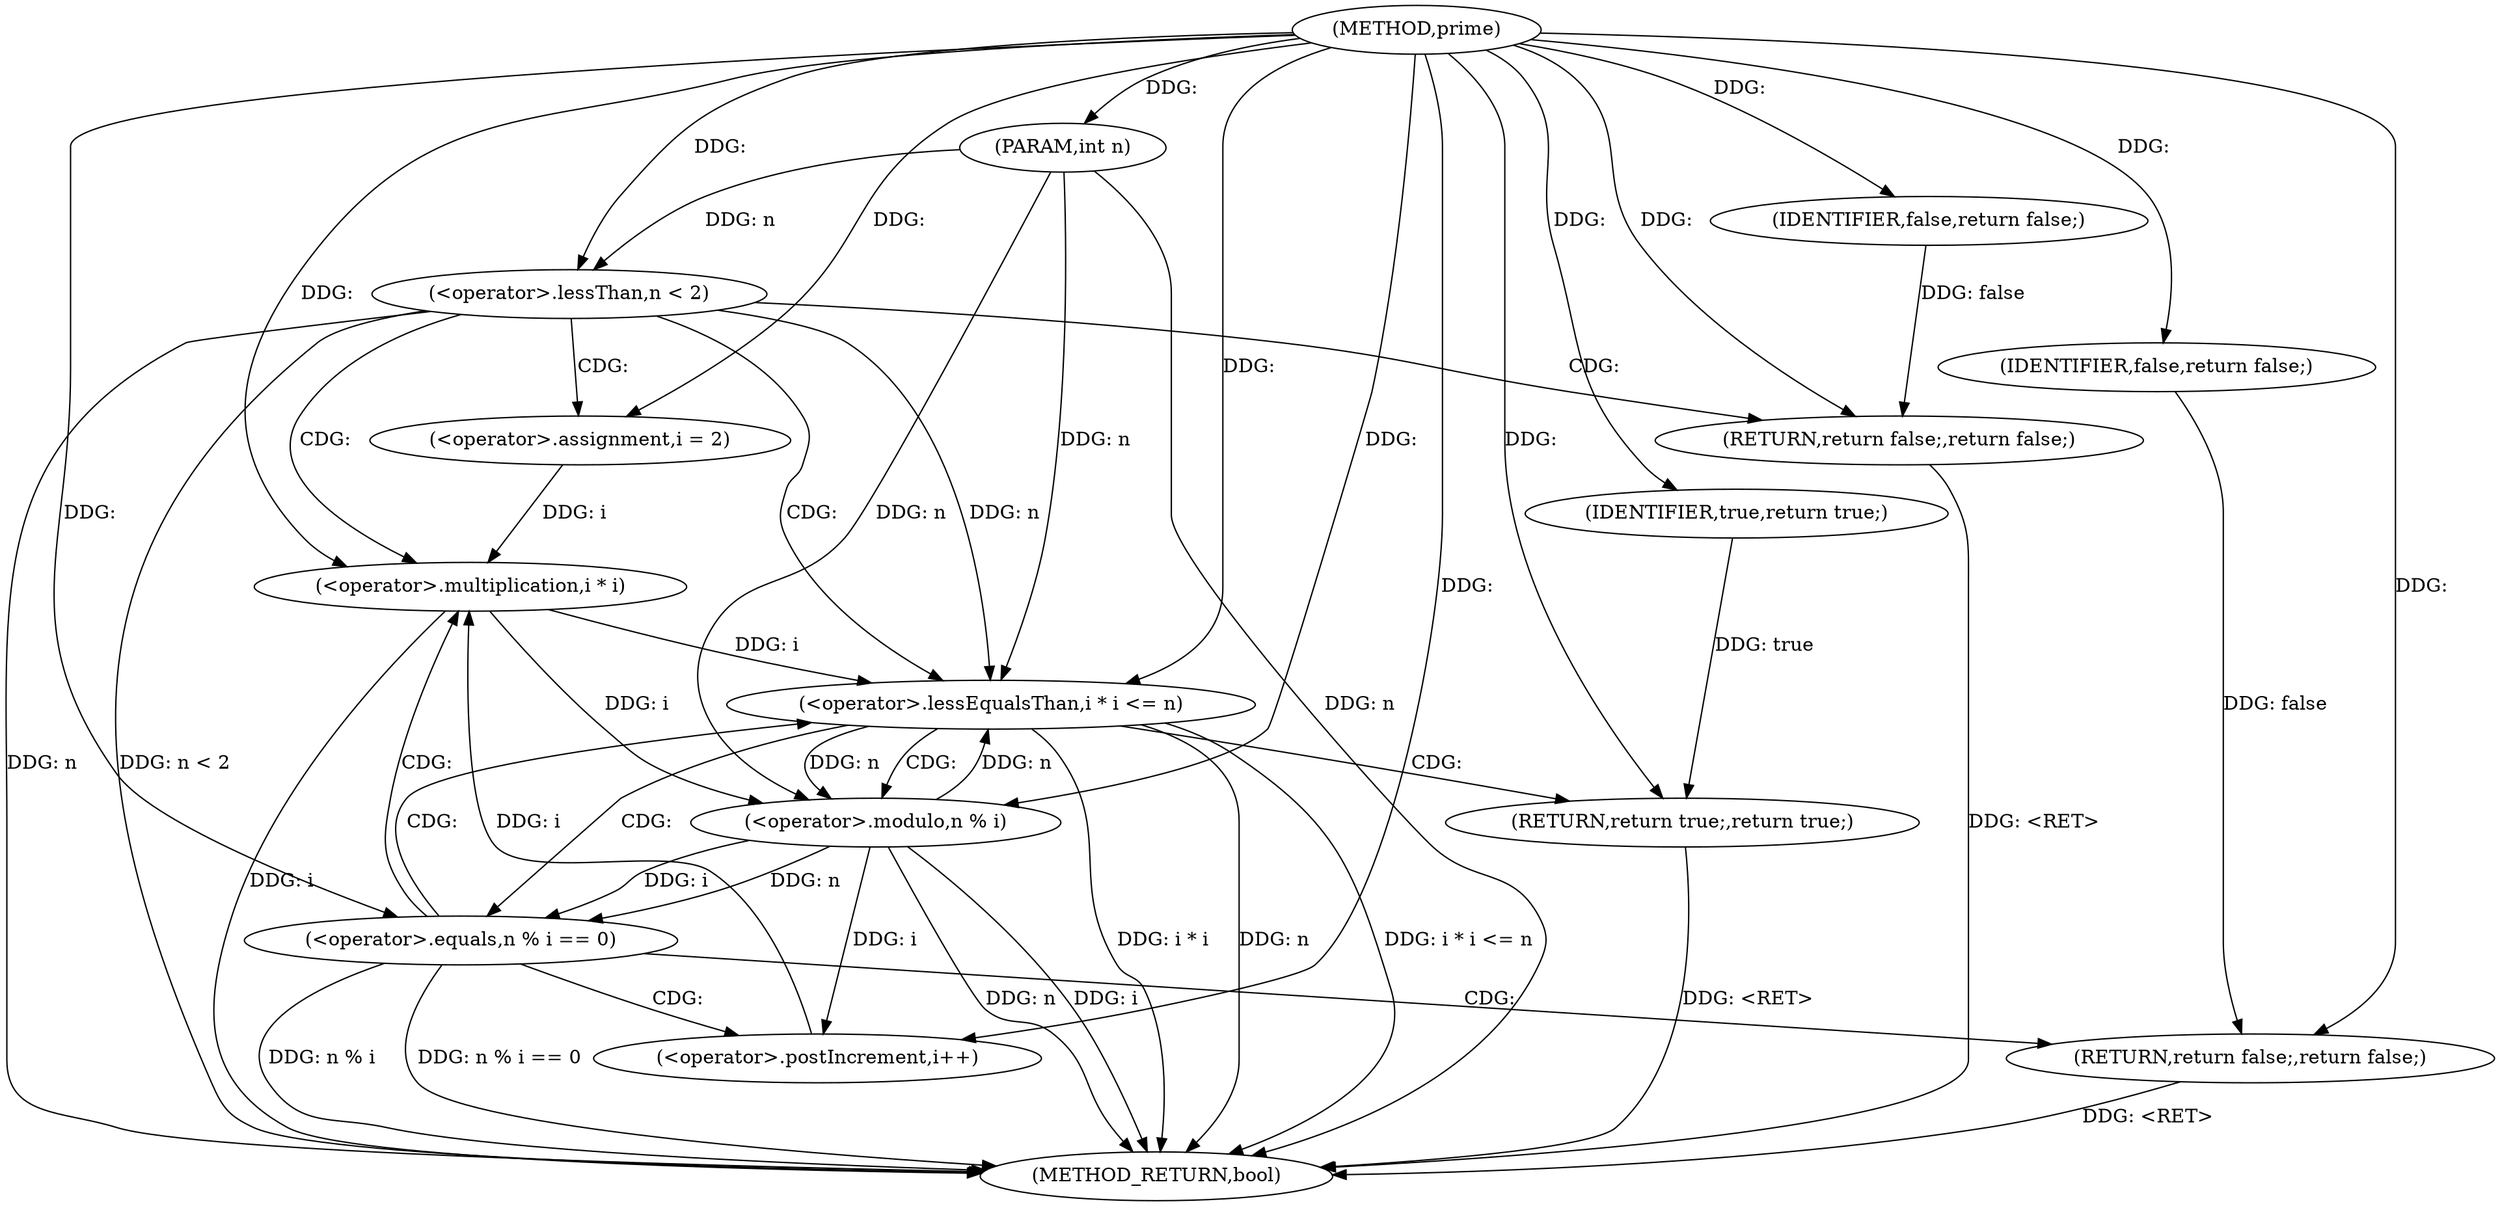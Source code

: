 digraph "prime" {  
"1000433" [label = "(METHOD,prime)" ]
"1000465" [label = "(METHOD_RETURN,bool)" ]
"1000434" [label = "(PARAM,int n)" ]
"1000463" [label = "(RETURN,return true;,return true;)" ]
"1000437" [label = "(<operator>.lessThan,n < 2)" ]
"1000440" [label = "(RETURN,return false;,return false;)" ]
"1000444" [label = "(<operator>.assignment,i = 2)" ]
"1000447" [label = "(<operator>.lessEqualsThan,i * i <= n)" ]
"1000452" [label = "(<operator>.postIncrement,i++)" ]
"1000464" [label = "(IDENTIFIER,true,return true;)" ]
"1000441" [label = "(IDENTIFIER,false,return false;)" ]
"1000448" [label = "(<operator>.multiplication,i * i)" ]
"1000456" [label = "(<operator>.equals,n % i == 0)" ]
"1000461" [label = "(RETURN,return false;,return false;)" ]
"1000462" [label = "(IDENTIFIER,false,return false;)" ]
"1000457" [label = "(<operator>.modulo,n % i)" ]
  "1000434" -> "1000465"  [ label = "DDG: n"] 
  "1000437" -> "1000465"  [ label = "DDG: n"] 
  "1000437" -> "1000465"  [ label = "DDG: n < 2"] 
  "1000448" -> "1000465"  [ label = "DDG: i"] 
  "1000447" -> "1000465"  [ label = "DDG: i * i"] 
  "1000447" -> "1000465"  [ label = "DDG: n"] 
  "1000447" -> "1000465"  [ label = "DDG: i * i <= n"] 
  "1000457" -> "1000465"  [ label = "DDG: n"] 
  "1000457" -> "1000465"  [ label = "DDG: i"] 
  "1000456" -> "1000465"  [ label = "DDG: n % i"] 
  "1000456" -> "1000465"  [ label = "DDG: n % i == 0"] 
  "1000463" -> "1000465"  [ label = "DDG: <RET>"] 
  "1000461" -> "1000465"  [ label = "DDG: <RET>"] 
  "1000440" -> "1000465"  [ label = "DDG: <RET>"] 
  "1000433" -> "1000434"  [ label = "DDG: "] 
  "1000464" -> "1000463"  [ label = "DDG: true"] 
  "1000433" -> "1000463"  [ label = "DDG: "] 
  "1000441" -> "1000440"  [ label = "DDG: false"] 
  "1000433" -> "1000440"  [ label = "DDG: "] 
  "1000433" -> "1000444"  [ label = "DDG: "] 
  "1000433" -> "1000464"  [ label = "DDG: "] 
  "1000434" -> "1000437"  [ label = "DDG: n"] 
  "1000433" -> "1000437"  [ label = "DDG: "] 
  "1000433" -> "1000441"  [ label = "DDG: "] 
  "1000448" -> "1000447"  [ label = "DDG: i"] 
  "1000437" -> "1000447"  [ label = "DDG: n"] 
  "1000457" -> "1000447"  [ label = "DDG: n"] 
  "1000434" -> "1000447"  [ label = "DDG: n"] 
  "1000433" -> "1000447"  [ label = "DDG: "] 
  "1000457" -> "1000452"  [ label = "DDG: i"] 
  "1000433" -> "1000452"  [ label = "DDG: "] 
  "1000444" -> "1000448"  [ label = "DDG: i"] 
  "1000452" -> "1000448"  [ label = "DDG: i"] 
  "1000433" -> "1000448"  [ label = "DDG: "] 
  "1000462" -> "1000461"  [ label = "DDG: false"] 
  "1000433" -> "1000461"  [ label = "DDG: "] 
  "1000457" -> "1000456"  [ label = "DDG: n"] 
  "1000457" -> "1000456"  [ label = "DDG: i"] 
  "1000433" -> "1000456"  [ label = "DDG: "] 
  "1000433" -> "1000462"  [ label = "DDG: "] 
  "1000447" -> "1000457"  [ label = "DDG: n"] 
  "1000434" -> "1000457"  [ label = "DDG: n"] 
  "1000433" -> "1000457"  [ label = "DDG: "] 
  "1000448" -> "1000457"  [ label = "DDG: i"] 
  "1000437" -> "1000447"  [ label = "CDG: "] 
  "1000437" -> "1000440"  [ label = "CDG: "] 
  "1000437" -> "1000444"  [ label = "CDG: "] 
  "1000437" -> "1000448"  [ label = "CDG: "] 
  "1000447" -> "1000463"  [ label = "CDG: "] 
  "1000447" -> "1000457"  [ label = "CDG: "] 
  "1000447" -> "1000456"  [ label = "CDG: "] 
  "1000456" -> "1000452"  [ label = "CDG: "] 
  "1000456" -> "1000447"  [ label = "CDG: "] 
  "1000456" -> "1000461"  [ label = "CDG: "] 
  "1000456" -> "1000448"  [ label = "CDG: "] 
}
